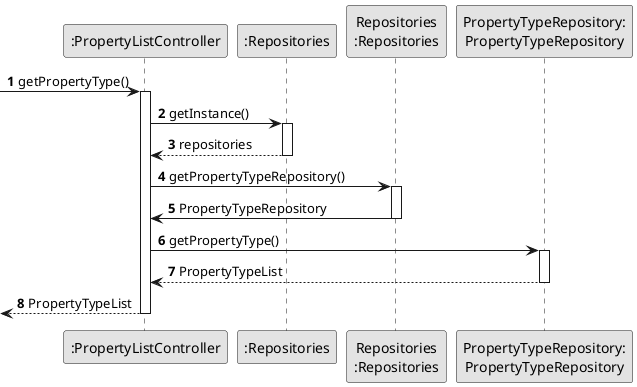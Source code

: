 @startuml
'https://plantuml.com/sequence-diagram

skinparam monochrome true
skinparam packageStyle rectangle
skinparam shadowing false

autonumber 1
participant ":PropertyListController" as CTRL
participant ":Repositories" as RepositorySingleton
participant "Repositories\n:Repositories" as PLAT
participant "PropertyTypeRepository:\nPropertyTypeRepository" as PPTR

-> CTRL : getPropertyType()
      activate CTRL


                 CTRL -> RepositorySingleton : getInstance()

                 activate RepositorySingleton

                     RepositorySingleton --> CTRL: repositories
                 deactivate RepositorySingleton

                 CTRL -> PLAT : getPropertyTypeRepository()
                 activate PLAT

                     PLAT -> CTRL : PropertyTypeRepository
                 deactivate PLAT

                 CTRL -> PPTR : getPropertyType()
                 activate PPTR

                     PPTR --> CTRL : PropertyTypeList

                 deactivate PPTR


<-- CTRL : PropertyTypeList
deactivate CTRL
@enduml